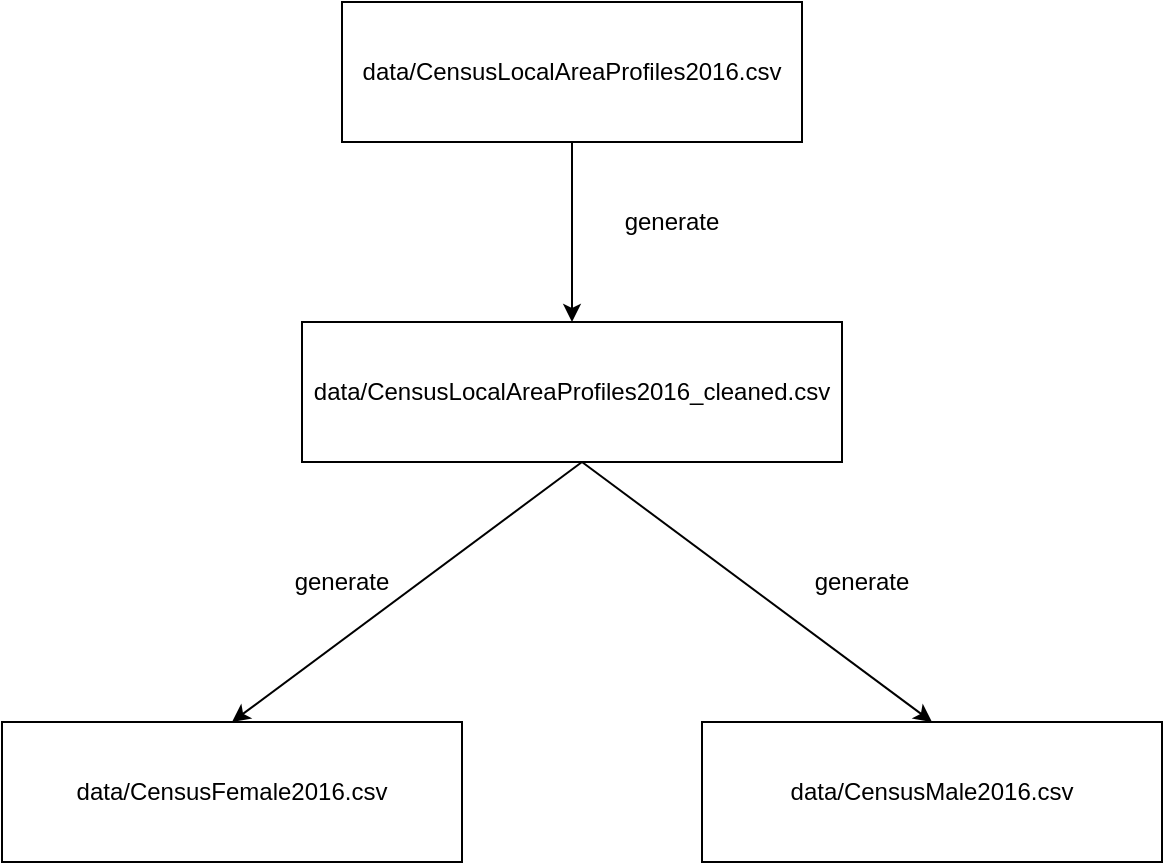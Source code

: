 <mxGraphModel dx="842" dy="626" grid="1" gridSize="10" guides="1" tooltips="1" connect="1" arrows="1" fold="1" page="1" pageScale="1" pageWidth="850" pageHeight="1100" background="#ffffff"><root><mxCell id="0"/><mxCell id="1" parent="0"/><mxCell id="2" value="&lt;span&gt;data/CensusLocalAreaProfiles2016.csv&lt;/span&gt;" style="rounded=0;whiteSpace=wrap;html=1;" parent="1" vertex="1"><mxGeometry x="200" y="90" width="230" height="70" as="geometry"/></mxCell><mxCell id="3" value="&lt;span&gt;data/CensusLocalAreaProfiles2016_cleaned.csv&lt;/span&gt;" style="rounded=0;whiteSpace=wrap;html=1;" parent="1" vertex="1"><mxGeometry x="180" y="250" width="270" height="70" as="geometry"/></mxCell><mxCell id="4" value="" style="endArrow=classic;html=1;entryX=0.5;entryY=0;exitX=0.5;exitY=1;" parent="1" source="2" target="3" edge="1"><mxGeometry width="50" height="50" relative="1" as="geometry"><mxPoint x="270" y="210" as="sourcePoint"/><mxPoint x="320" y="160" as="targetPoint"/></mxGeometry></mxCell><mxCell id="5" value="generate" style="rounded=0;whiteSpace=wrap;html=1;strokeColor=none;fillColor=none;" parent="1" vertex="1"><mxGeometry x="320" y="170" width="90" height="60" as="geometry"/></mxCell><mxCell id="6" value="&lt;span&gt;data/CensusFemale2016.csv&lt;/span&gt;&lt;br&gt;" style="rounded=0;whiteSpace=wrap;html=1;" parent="1" vertex="1"><mxGeometry x="30" y="450" width="230" height="70" as="geometry"/></mxCell><mxCell id="7" value="&lt;span&gt;data/CensusMale2016.csv&lt;/span&gt;&lt;br&gt;" style="rounded=0;whiteSpace=wrap;html=1;" parent="1" vertex="1"><mxGeometry x="380" y="450" width="230" height="70" as="geometry"/></mxCell><mxCell id="8" value="generate" style="rounded=0;whiteSpace=wrap;html=1;strokeColor=none;fillColor=none;" parent="1" vertex="1"><mxGeometry x="140" y="350" width="120" height="60" as="geometry"/></mxCell><mxCell id="9" value="generate" style="rounded=0;whiteSpace=wrap;html=1;strokeColor=none;fillColor=none;" parent="1" vertex="1"><mxGeometry x="400" y="350" width="120" height="60" as="geometry"/></mxCell><mxCell id="10" value="" style="endArrow=classic;html=1;entryX=0.5;entryY=0;exitX=0.5;exitY=1;" parent="1" target="6" edge="1"><mxGeometry width="50" height="50" relative="1" as="geometry"><mxPoint x="320" y="320" as="sourcePoint"/><mxPoint x="320" y="410" as="targetPoint"/></mxGeometry></mxCell><mxCell id="11" value="" style="endArrow=classic;html=1;entryX=0.5;entryY=0;" parent="1" target="7" edge="1"><mxGeometry width="50" height="50" relative="1" as="geometry"><mxPoint x="320" y="320" as="sourcePoint"/><mxPoint x="155" y="460" as="targetPoint"/></mxGeometry></mxCell></root></mxGraphModel>